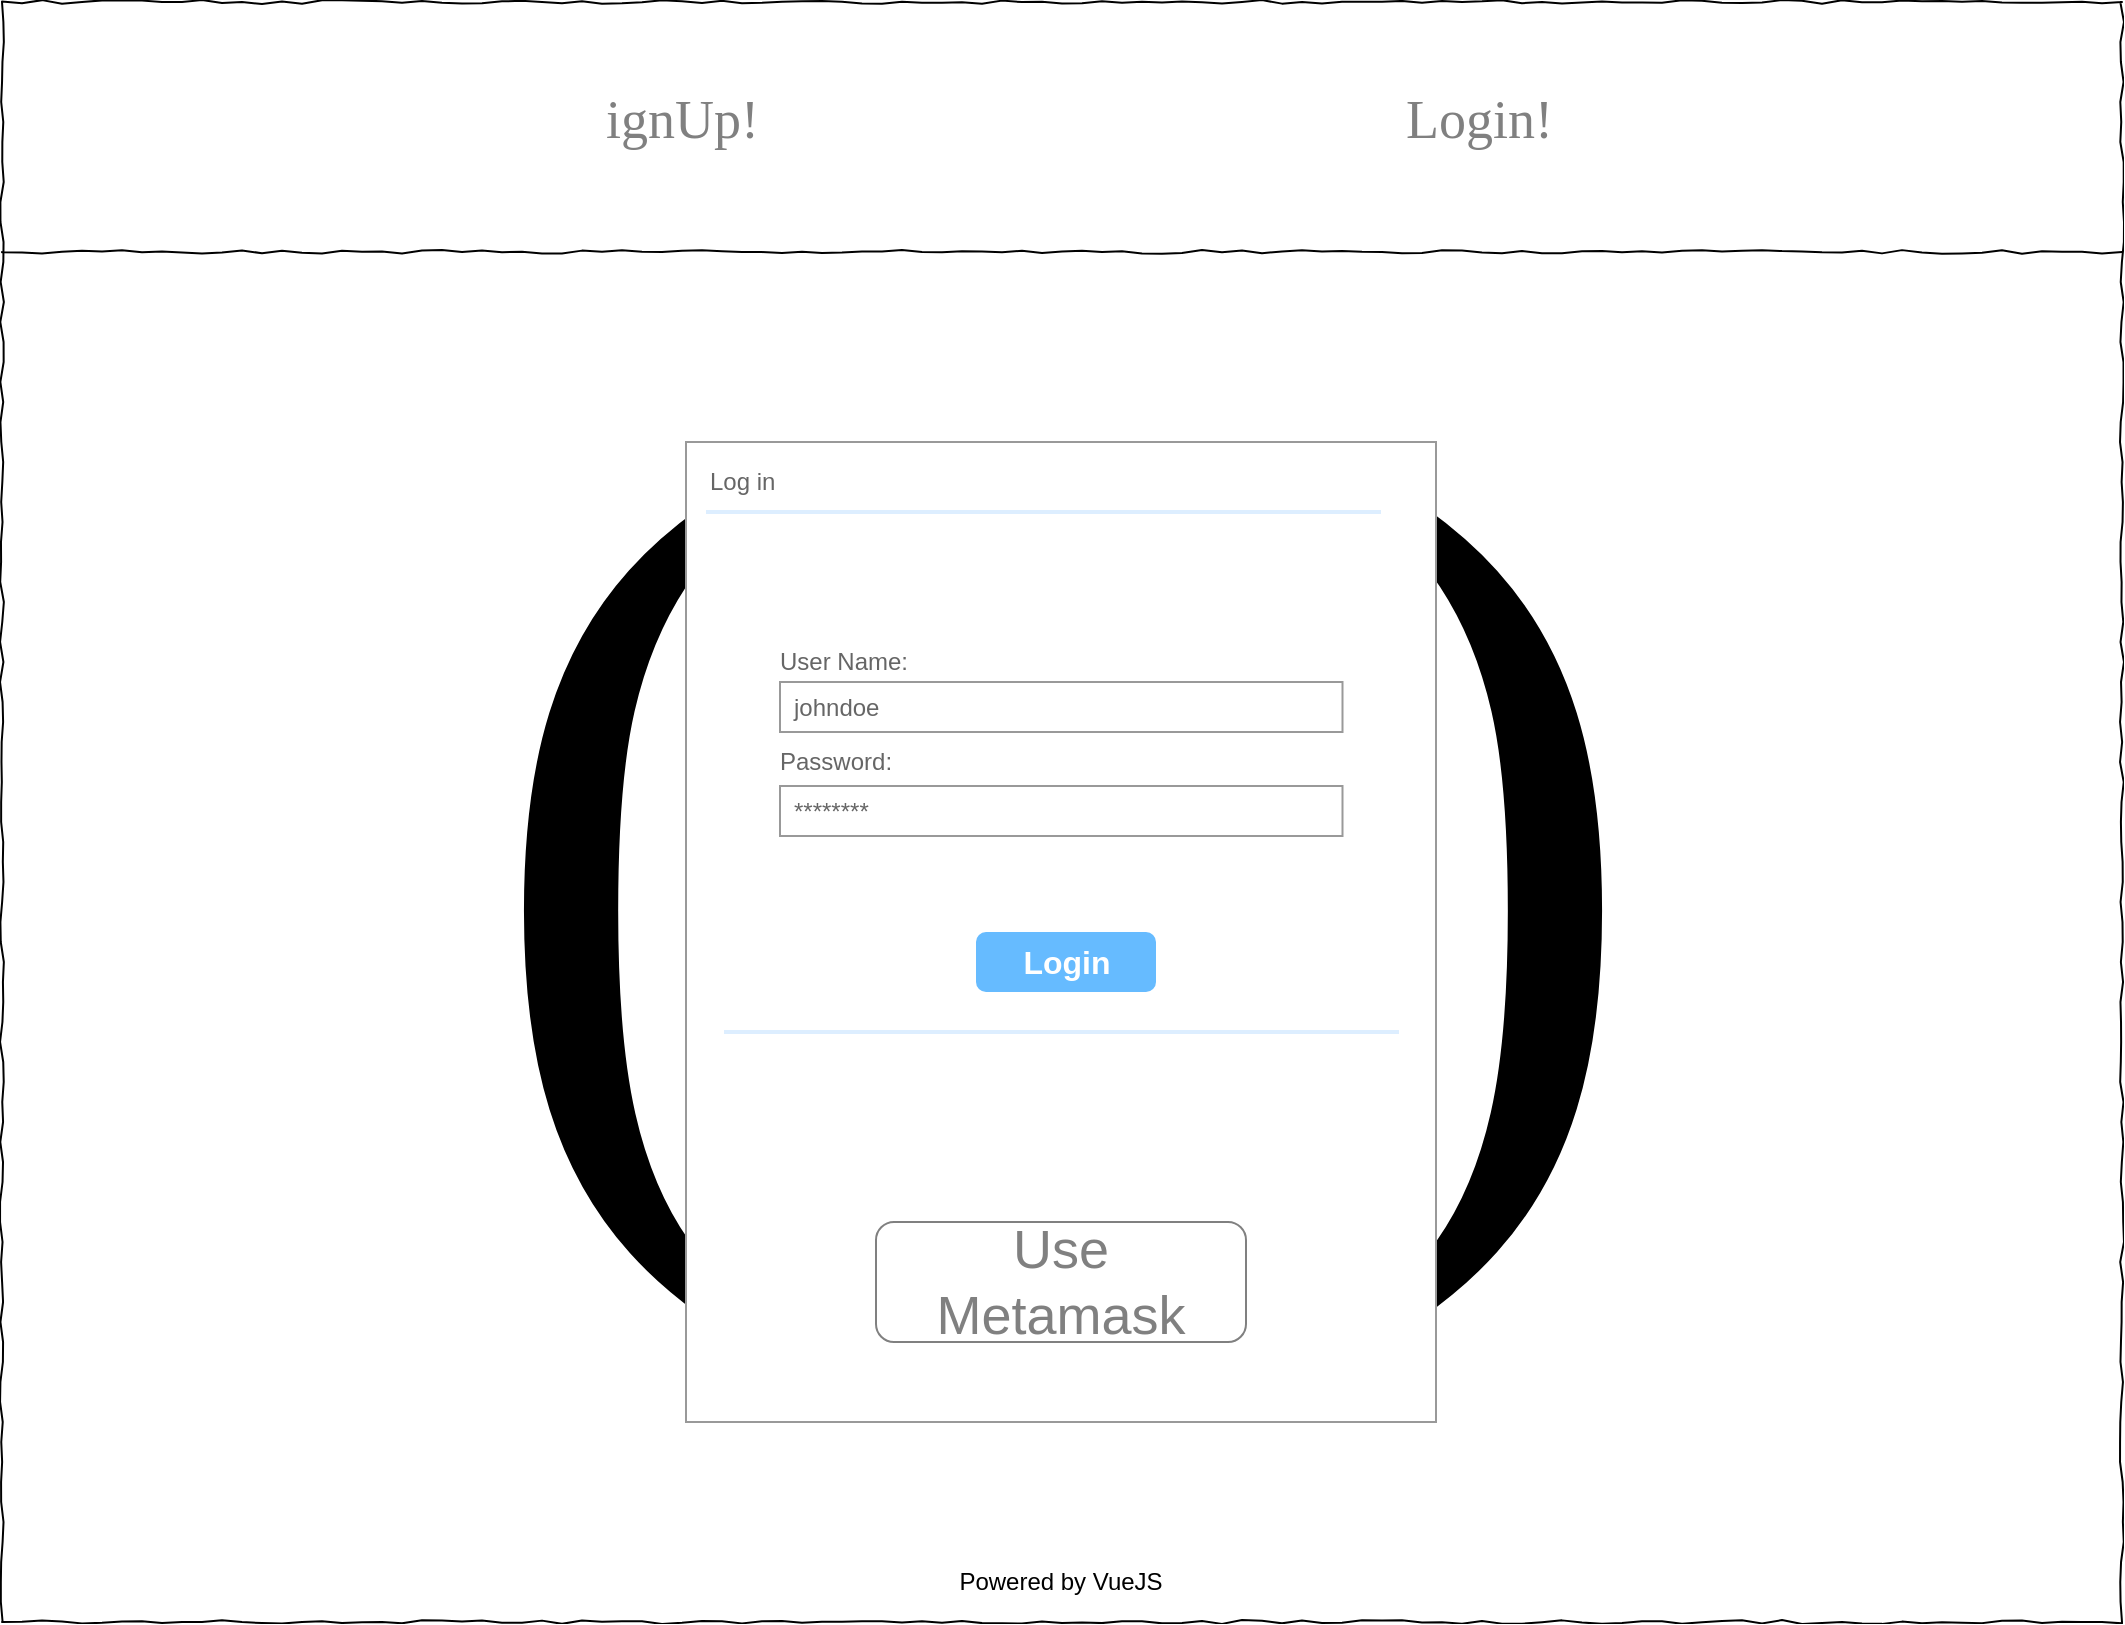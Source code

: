 <mxfile version="12.3.5" type="device" pages="1"><diagram name="Page-1" id="03018318-947c-dd8e-b7a3-06fadd420f32"><mxGraphModel dx="1408" dy="770" grid="1" gridSize="10" guides="1" tooltips="1" connect="1" arrows="1" fold="1" page="1" pageScale="1" pageWidth="1100" pageHeight="850" background="#ffffff" math="0" shadow="0"><root><mxCell id="0"/><mxCell id="1" parent="0"/><mxCell id="677b7b8949515195-1" value="" style="whiteSpace=wrap;html=1;rounded=0;shadow=0;labelBackgroundColor=none;strokeColor=#000000;strokeWidth=1;fillColor=none;fontFamily=Verdana;fontSize=12;fontColor=#000000;align=center;comic=1;" parent="1" vertex="1"><mxGeometry x="20" y="20" width="1060" height="810" as="geometry"/></mxCell><mxCell id="677b7b8949515195-9" value="" style="line;strokeWidth=1;html=1;rounded=0;shadow=0;labelBackgroundColor=none;fillColor=none;fontFamily=Verdana;fontSize=14;fontColor=#000000;align=center;comic=1;" parent="1" vertex="1"><mxGeometry x="20" y="140" width="1060" height="10" as="geometry"/></mxCell><mxCell id="677b7b8949515195-4" value="&lt;font style=&quot;font-size: 27px ; line-height: 120%&quot;&gt;ignUp!&lt;/font&gt;" style="text;html=1;points=[];align=left;verticalAlign=top;spacingTop=-4;fontSize=14;fontFamily=Verdana;labelBackgroundColor=#ffffff;fontColor=#808080;" parent="1" vertex="1"><mxGeometry x="319.5" y="60" width="85" height="40" as="geometry"/></mxCell><mxCell id="677b7b8949515195-5" value="&lt;font style=&quot;font-size: 27px&quot;&gt;Login!&lt;/font&gt;" style="text;html=1;points=[];align=left;verticalAlign=top;spacingTop=-4;fontSize=27;fontFamily=Verdana;labelBackgroundColor=#ffffff;fontColor=#808080;" parent="1" vertex="1"><mxGeometry x="720" y="60" width="85" height="40" as="geometry"/></mxCell><mxCell id="-x-Y5rPFUrFGev4KW4my-16" value="Powered by VueJS" style="text;html=1;strokeColor=none;fillColor=none;align=center;verticalAlign=middle;whiteSpace=wrap;rounded=0;" parent="1" vertex="1"><mxGeometry x="492" y="800" width="115" height="20" as="geometry"/></mxCell><mxCell id="i0x4FmxERZdtXc5FBTtB-1" value="&lt;font style=&quot;font-size: 500px&quot; face=&quot;Verdana&quot;&gt;(y)&lt;/font&gt;" style="text;html=1;align=center;verticalAlign=middle;resizable=0;points=[];;autosize=1;fontSize=27;" vertex="1" parent="1"><mxGeometry x="165" y="310" width="770" height="230" as="geometry"/></mxCell><mxCell id="i0x4FmxERZdtXc5FBTtB-4" value="" style="strokeWidth=1;shadow=0;dashed=0;align=center;html=1;shape=mxgraph.mockup.forms.rrect;rSize=0;strokeColor=#999999;fillColor=#ffffff;fontSize=27;" vertex="1" parent="1"><mxGeometry x="362" y="240" width="375" height="490" as="geometry"/></mxCell><mxCell id="i0x4FmxERZdtXc5FBTtB-5" value="Log in" style="strokeWidth=1;shadow=0;dashed=0;align=center;html=1;shape=mxgraph.mockup.forms.anchor;fontSize=12;fontColor=#666666;align=left;resizeWidth=1;spacingLeft=0;" vertex="1" parent="i0x4FmxERZdtXc5FBTtB-4"><mxGeometry width="187.5" height="20" relative="1" as="geometry"><mxPoint x="10" y="10" as="offset"/></mxGeometry></mxCell><mxCell id="i0x4FmxERZdtXc5FBTtB-6" value="" style="shape=line;strokeColor=#ddeeff;strokeWidth=2;html=1;resizeWidth=1;" vertex="1" parent="i0x4FmxERZdtXc5FBTtB-4"><mxGeometry width="337.5" height="10" relative="1" as="geometry"><mxPoint x="10" y="30" as="offset"/></mxGeometry></mxCell><mxCell id="i0x4FmxERZdtXc5FBTtB-7" value="User Name:" style="strokeWidth=1;shadow=0;dashed=0;align=center;html=1;shape=mxgraph.mockup.forms.anchor;fontSize=12;fontColor=#666666;align=left;resizeWidth=1;spacingLeft=0;" vertex="1" parent="i0x4FmxERZdtXc5FBTtB-4"><mxGeometry width="187.5" height="20" relative="1" as="geometry"><mxPoint x="45" y="100" as="offset"/></mxGeometry></mxCell><mxCell id="i0x4FmxERZdtXc5FBTtB-8" value="johndoe" style="strokeWidth=1;shadow=0;dashed=0;align=center;html=1;shape=mxgraph.mockup.forms.rrect;rSize=0;strokeColor=#999999;fontColor=#666666;align=left;spacingLeft=5;resizeWidth=1;" vertex="1" parent="i0x4FmxERZdtXc5FBTtB-4"><mxGeometry width="281.25" height="25" relative="1" as="geometry"><mxPoint x="47" y="120" as="offset"/></mxGeometry></mxCell><mxCell id="i0x4FmxERZdtXc5FBTtB-9" value="Password:" style="strokeWidth=1;shadow=0;dashed=0;align=center;html=1;shape=mxgraph.mockup.forms.anchor;fontSize=12;fontColor=#666666;align=left;resizeWidth=1;spacingLeft=0;" vertex="1" parent="i0x4FmxERZdtXc5FBTtB-4"><mxGeometry width="187.5" height="20" relative="1" as="geometry"><mxPoint x="45" y="150" as="offset"/></mxGeometry></mxCell><mxCell id="i0x4FmxERZdtXc5FBTtB-10" value="********" style="strokeWidth=1;shadow=0;dashed=0;align=center;html=1;shape=mxgraph.mockup.forms.rrect;rSize=0;strokeColor=#999999;fontColor=#666666;align=left;spacingLeft=5;resizeWidth=1;" vertex="1" parent="i0x4FmxERZdtXc5FBTtB-4"><mxGeometry width="281.25" height="25" relative="1" as="geometry"><mxPoint x="47" y="172" as="offset"/></mxGeometry></mxCell><mxCell id="i0x4FmxERZdtXc5FBTtB-13" value="" style="shape=line;strokeColor=#ddeeff;strokeWidth=2;html=1;resizeWidth=1;" vertex="1" parent="i0x4FmxERZdtXc5FBTtB-4"><mxGeometry y="1" width="337.5" height="10" relative="1" as="geometry"><mxPoint x="19" y="-200" as="offset"/></mxGeometry></mxCell><mxCell id="i0x4FmxERZdtXc5FBTtB-15" value="Login" style="strokeWidth=1;shadow=0;dashed=0;align=center;html=1;shape=mxgraph.mockup.forms.rrect;rSize=5;strokeColor=none;fontColor=#ffffff;fillColor=#66bbff;fontSize=16;fontStyle=1;" vertex="1" parent="i0x4FmxERZdtXc5FBTtB-4"><mxGeometry y="1" width="90" height="30" relative="1" as="geometry"><mxPoint x="145" y="-245" as="offset"/></mxGeometry></mxCell><mxCell id="i0x4FmxERZdtXc5FBTtB-17" value="&lt;font color=&quot;#808080&quot;&gt;Use &lt;br&gt;Metamask&lt;/font&gt;" style="rounded=1;whiteSpace=wrap;html=1;fontSize=27;strokeColor=#808080;" vertex="1" parent="i0x4FmxERZdtXc5FBTtB-4"><mxGeometry x="95" y="390" width="185" height="60" as="geometry"/></mxCell><mxCell id="i0x4FmxERZdtXc5FBTtB-22" value="" style="shape=image;html=1;verticalAlign=top;verticalLabelPosition=bottom;labelBackgroundColor=#ffffff;imageAspect=0;aspect=fixed;image=https://cdn4.iconfinder.com/data/icons/48-bubbles/48/33.Thumbs-Up-128.png;strokeColor=#808080;fontSize=27;fontColor=#808080;" vertex="1" parent="1"><mxGeometry x="285.5" y="60" width="34" height="34" as="geometry"/></mxCell></root></mxGraphModel></diagram></mxfile>